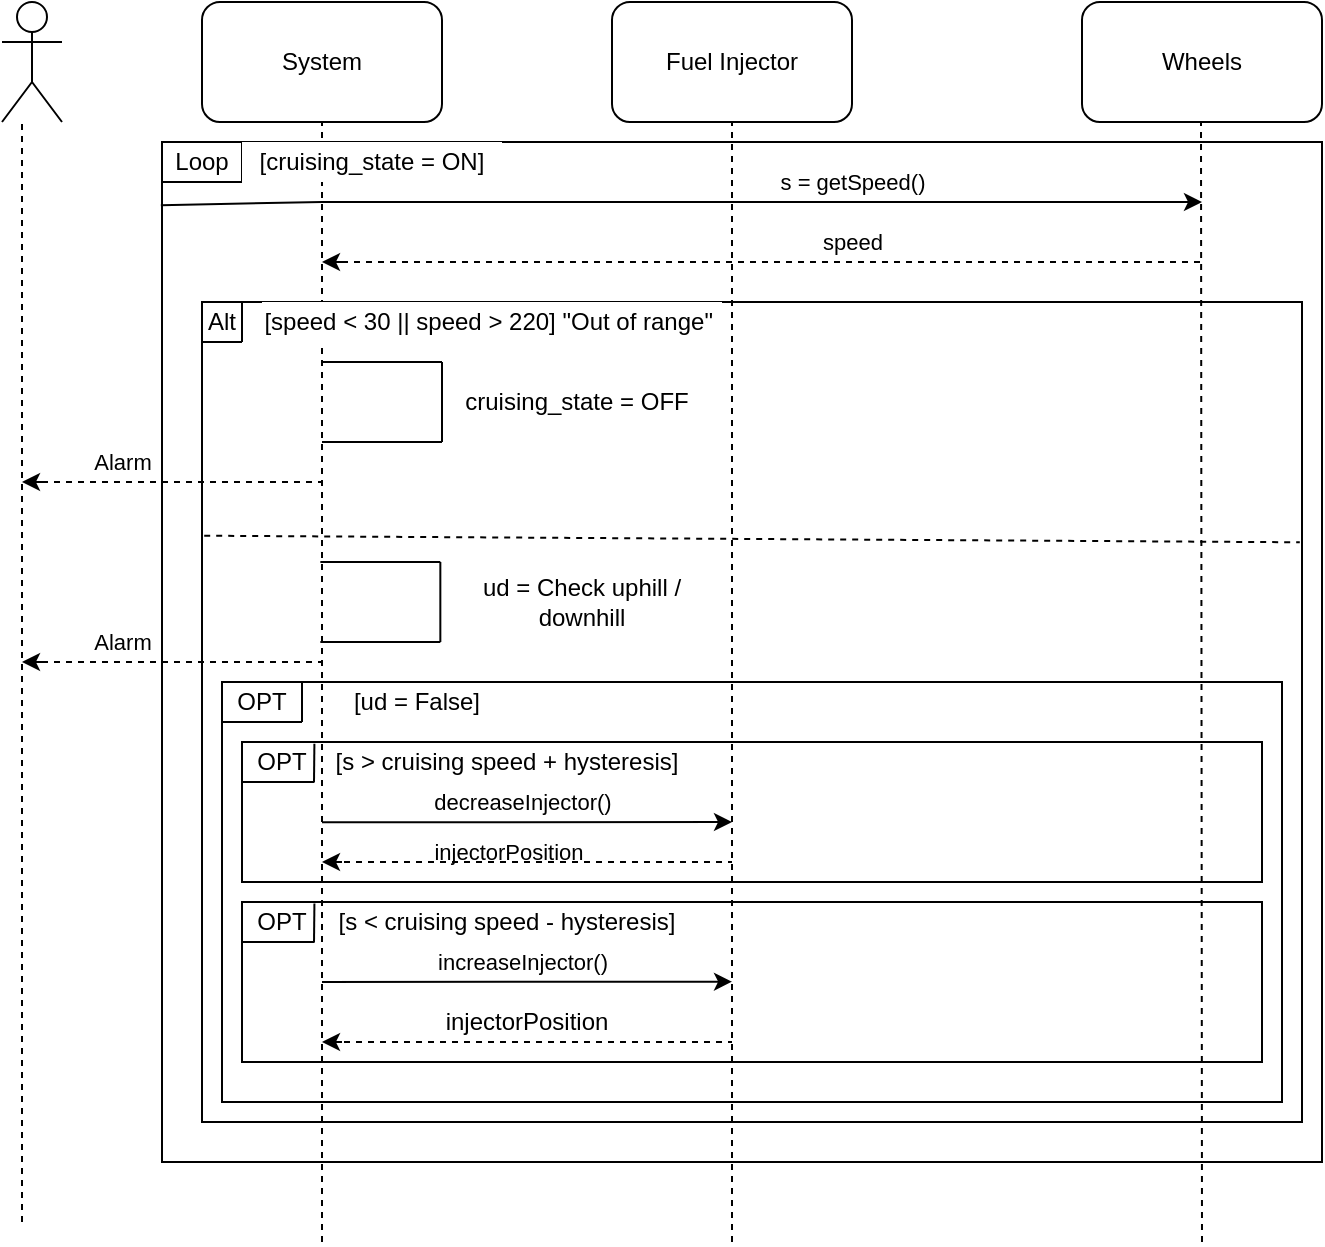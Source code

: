 <mxfile version="13.7.6" type="github">
  <diagram id="oohcMsK31R_K5vjc-oBu" name="Page-1">
    <mxGraphModel dx="346" dy="193" grid="1" gridSize="10" guides="1" tooltips="1" connect="1" arrows="1" fold="1" page="1" pageScale="1" pageWidth="850" pageHeight="1100" math="0" shadow="0">
      <root>
        <mxCell id="0" />
        <mxCell id="1" parent="0" />
        <mxCell id="4ZNIKHAv5tn5nlAOLZq5-16" value="" style="rounded=0;whiteSpace=wrap;html=1;shadow=0;glass=0;labelBackgroundColor=#ffffff;sketch=0;fillColor=none;" vertex="1" parent="1">
          <mxGeometry x="180" y="550" width="510" height="80" as="geometry" />
        </mxCell>
        <mxCell id="V6hM75bJdPSh2YWCxurH-33" value="" style="rounded=0;whiteSpace=wrap;html=1;glass=0;shadow=0;sketch=0;fillColor=none;" parent="1" vertex="1">
          <mxGeometry x="140" y="170" width="580" height="510" as="geometry" />
        </mxCell>
        <mxCell id="V6hM75bJdPSh2YWCxurH-45" value="" style="rounded=0;whiteSpace=wrap;html=1;shadow=0;glass=0;labelBackgroundColor=#ffffff;sketch=0;fillColor=none;" parent="1" vertex="1">
          <mxGeometry x="160" y="250" width="550" height="410" as="geometry" />
        </mxCell>
        <mxCell id="V6hM75bJdPSh2YWCxurH-55" value="" style="rounded=0;whiteSpace=wrap;html=1;shadow=0;glass=0;labelBackgroundColor=#ffffff;sketch=0;fillColor=none;" parent="1" vertex="1">
          <mxGeometry x="170" y="440" width="530" height="210" as="geometry" />
        </mxCell>
        <mxCell id="4ZNIKHAv5tn5nlAOLZq5-5" value="" style="rounded=0;whiteSpace=wrap;html=1;shadow=0;glass=0;labelBackgroundColor=#ffffff;sketch=0;fillColor=none;" vertex="1" parent="1">
          <mxGeometry x="180" y="470" width="510" height="70" as="geometry" />
        </mxCell>
        <mxCell id="gydI5TOfUBc6_mWB3J24-1" value="" style="shape=umlActor;verticalLabelPosition=bottom;verticalAlign=top;html=1;outlineConnect=0;align=center;" parent="1" vertex="1">
          <mxGeometry x="60" y="100" width="30" height="60" as="geometry" />
        </mxCell>
        <mxCell id="V6hM75bJdPSh2YWCxurH-1" value="" style="endArrow=none;dashed=1;html=1;" parent="1" edge="1">
          <mxGeometry width="50" height="50" relative="1" as="geometry">
            <mxPoint x="70" y="710" as="sourcePoint" />
            <mxPoint x="70" y="160" as="targetPoint" />
          </mxGeometry>
        </mxCell>
        <mxCell id="V6hM75bJdPSh2YWCxurH-4" value="System" style="rounded=1;whiteSpace=wrap;html=1;" parent="1" vertex="1">
          <mxGeometry x="160" y="100" width="120" height="60" as="geometry" />
        </mxCell>
        <mxCell id="V6hM75bJdPSh2YWCxurH-5" value="Fuel Injector" style="rounded=1;whiteSpace=wrap;html=1;" parent="1" vertex="1">
          <mxGeometry x="365" y="100" width="120" height="60" as="geometry" />
        </mxCell>
        <mxCell id="V6hM75bJdPSh2YWCxurH-7" value="Wheels" style="rounded=1;whiteSpace=wrap;html=1;" parent="1" vertex="1">
          <mxGeometry x="600" y="100" width="120" height="60" as="geometry" />
        </mxCell>
        <mxCell id="V6hM75bJdPSh2YWCxurH-8" value="" style="endArrow=none;dashed=1;html=1;entryX=0.5;entryY=1;entryDx=0;entryDy=0;" parent="1" target="V6hM75bJdPSh2YWCxurH-4" edge="1">
          <mxGeometry width="50" height="50" relative="1" as="geometry">
            <mxPoint x="220" y="720" as="sourcePoint" />
            <mxPoint x="450" y="270" as="targetPoint" />
          </mxGeometry>
        </mxCell>
        <mxCell id="V6hM75bJdPSh2YWCxurH-9" value="" style="endArrow=none;dashed=1;html=1;entryX=0.5;entryY=1;entryDx=0;entryDy=0;" parent="1" edge="1">
          <mxGeometry width="50" height="50" relative="1" as="geometry">
            <mxPoint x="425" y="720" as="sourcePoint" />
            <mxPoint x="425" y="160" as="targetPoint" />
          </mxGeometry>
        </mxCell>
        <mxCell id="V6hM75bJdPSh2YWCxurH-10" value="" style="endArrow=none;dashed=1;html=1;entryX=0.5;entryY=1;entryDx=0;entryDy=0;" parent="1" edge="1">
          <mxGeometry width="50" height="50" relative="1" as="geometry">
            <mxPoint x="660" y="720" as="sourcePoint" />
            <mxPoint x="659.5" y="160" as="targetPoint" />
          </mxGeometry>
        </mxCell>
        <mxCell id="V6hM75bJdPSh2YWCxurH-11" value="" style="endArrow=classic;html=1;" parent="1" edge="1">
          <mxGeometry width="50" height="50" relative="1" as="geometry">
            <mxPoint x="220" y="200" as="sourcePoint" />
            <mxPoint x="660" y="200" as="targetPoint" />
          </mxGeometry>
        </mxCell>
        <mxCell id="V6hM75bJdPSh2YWCxurH-12" value="s = getSpeed()" style="edgeLabel;html=1;align=center;verticalAlign=middle;resizable=0;points=[];" parent="V6hM75bJdPSh2YWCxurH-11" vertex="1" connectable="0">
          <mxGeometry x="0.17" y="-1" relative="1" as="geometry">
            <mxPoint x="7.5" y="-11" as="offset" />
          </mxGeometry>
        </mxCell>
        <mxCell id="V6hM75bJdPSh2YWCxurH-14" value="" style="endArrow=none;dashed=1;html=1;" parent="1" edge="1">
          <mxGeometry width="50" height="50" relative="1" as="geometry">
            <mxPoint x="230" y="230" as="sourcePoint" />
            <mxPoint x="660" y="230" as="targetPoint" />
          </mxGeometry>
        </mxCell>
        <mxCell id="V6hM75bJdPSh2YWCxurH-16" value="speed" style="edgeLabel;html=1;align=center;verticalAlign=middle;resizable=0;points=[];" parent="V6hM75bJdPSh2YWCxurH-14" vertex="1" connectable="0">
          <mxGeometry x="-0.149" y="-1" relative="1" as="geometry">
            <mxPoint x="71.67" y="-11" as="offset" />
          </mxGeometry>
        </mxCell>
        <mxCell id="V6hM75bJdPSh2YWCxurH-15" value="" style="endArrow=classic;html=1;" parent="1" edge="1">
          <mxGeometry width="50" height="50" relative="1" as="geometry">
            <mxPoint x="230" y="230" as="sourcePoint" />
            <mxPoint x="220" y="230" as="targetPoint" />
          </mxGeometry>
        </mxCell>
        <mxCell id="V6hM75bJdPSh2YWCxurH-17" value="" style="endArrow=none;html=1;" parent="1" edge="1">
          <mxGeometry width="50" height="50" relative="1" as="geometry">
            <mxPoint x="220" y="280" as="sourcePoint" />
            <mxPoint x="280" y="280" as="targetPoint" />
          </mxGeometry>
        </mxCell>
        <mxCell id="V6hM75bJdPSh2YWCxurH-18" value="" style="endArrow=none;html=1;" parent="1" edge="1">
          <mxGeometry width="50" height="50" relative="1" as="geometry">
            <mxPoint x="280" y="320" as="sourcePoint" />
            <mxPoint x="280" y="280" as="targetPoint" />
          </mxGeometry>
        </mxCell>
        <mxCell id="V6hM75bJdPSh2YWCxurH-19" value="" style="endArrow=none;html=1;" parent="1" edge="1">
          <mxGeometry width="50" height="50" relative="1" as="geometry">
            <mxPoint x="220" y="320" as="sourcePoint" />
            <mxPoint x="280" y="320" as="targetPoint" />
          </mxGeometry>
        </mxCell>
        <mxCell id="V6hM75bJdPSh2YWCxurH-20" value="" style="endArrow=none;dashed=1;html=1;" parent="1" edge="1">
          <mxGeometry width="50" height="50" relative="1" as="geometry">
            <mxPoint x="80" y="340" as="sourcePoint" />
            <mxPoint x="220" y="340" as="targetPoint" />
          </mxGeometry>
        </mxCell>
        <mxCell id="V6hM75bJdPSh2YWCxurH-21" value="Alarm" style="edgeLabel;html=1;align=center;verticalAlign=middle;resizable=0;points=[];labelBackgroundColor=#ffffff;" parent="V6hM75bJdPSh2YWCxurH-20" vertex="1" connectable="0">
          <mxGeometry x="-0.149" y="-1" relative="1" as="geometry">
            <mxPoint x="-19.31" y="-11" as="offset" />
          </mxGeometry>
        </mxCell>
        <mxCell id="V6hM75bJdPSh2YWCxurH-22" value="" style="endArrow=classic;html=1;" parent="1" edge="1">
          <mxGeometry width="50" height="50" relative="1" as="geometry">
            <mxPoint x="80" y="340" as="sourcePoint" />
            <mxPoint x="70" y="340" as="targetPoint" />
          </mxGeometry>
        </mxCell>
        <mxCell id="V6hM75bJdPSh2YWCxurH-24" value="" style="endArrow=none;dashed=1;html=1;entryX=0.998;entryY=0.293;entryDx=0;entryDy=0;entryPerimeter=0;exitX=0.002;exitY=0.285;exitDx=0;exitDy=0;exitPerimeter=0;" parent="1" source="V6hM75bJdPSh2YWCxurH-45" target="V6hM75bJdPSh2YWCxurH-45" edge="1">
          <mxGeometry width="50" height="50" relative="1" as="geometry">
            <mxPoint x="190" y="360" as="sourcePoint" />
            <mxPoint x="680" y="360" as="targetPoint" />
          </mxGeometry>
        </mxCell>
        <mxCell id="V6hM75bJdPSh2YWCxurH-26" value="" style="endArrow=none;html=1;" parent="1" edge="1">
          <mxGeometry width="50" height="50" relative="1" as="geometry">
            <mxPoint x="219.17" y="380" as="sourcePoint" />
            <mxPoint x="279.17" y="380" as="targetPoint" />
          </mxGeometry>
        </mxCell>
        <mxCell id="V6hM75bJdPSh2YWCxurH-27" value="" style="endArrow=none;html=1;" parent="1" edge="1">
          <mxGeometry width="50" height="50" relative="1" as="geometry">
            <mxPoint x="279.17" y="420" as="sourcePoint" />
            <mxPoint x="279.17" y="380" as="targetPoint" />
          </mxGeometry>
        </mxCell>
        <mxCell id="V6hM75bJdPSh2YWCxurH-28" value="" style="endArrow=none;html=1;" parent="1" edge="1">
          <mxGeometry width="50" height="50" relative="1" as="geometry">
            <mxPoint x="219.17" y="420" as="sourcePoint" />
            <mxPoint x="279.17" y="420" as="targetPoint" />
          </mxGeometry>
        </mxCell>
        <mxCell id="V6hM75bJdPSh2YWCxurH-29" value="" style="endArrow=none;dashed=1;html=1;" parent="1" edge="1">
          <mxGeometry width="50" height="50" relative="1" as="geometry">
            <mxPoint x="80" y="430" as="sourcePoint" />
            <mxPoint x="220" y="430" as="targetPoint" />
          </mxGeometry>
        </mxCell>
        <mxCell id="V6hM75bJdPSh2YWCxurH-30" value="Alarm" style="edgeLabel;html=1;align=center;verticalAlign=middle;resizable=0;points=[];" parent="V6hM75bJdPSh2YWCxurH-29" vertex="1" connectable="0">
          <mxGeometry x="-0.149" y="-1" relative="1" as="geometry">
            <mxPoint x="-19.31" y="-11" as="offset" />
          </mxGeometry>
        </mxCell>
        <mxCell id="V6hM75bJdPSh2YWCxurH-31" value="" style="endArrow=classic;html=1;" parent="1" edge="1">
          <mxGeometry width="50" height="50" relative="1" as="geometry">
            <mxPoint x="80" y="430" as="sourcePoint" />
            <mxPoint x="70" y="430" as="targetPoint" />
          </mxGeometry>
        </mxCell>
        <mxCell id="V6hM75bJdPSh2YWCxurH-38" value="Loop" style="text;html=1;strokeColor=none;fillColor=none;align=center;verticalAlign=middle;whiteSpace=wrap;rounded=0;shadow=0;glass=0;sketch=0;" parent="1" vertex="1">
          <mxGeometry x="140" y="170" width="40" height="20" as="geometry" />
        </mxCell>
        <mxCell id="V6hM75bJdPSh2YWCxurH-39" value="" style="endArrow=none;html=1;exitX=-0.001;exitY=0.062;exitDx=0;exitDy=0;exitPerimeter=0;" parent="1" source="V6hM75bJdPSh2YWCxurH-33" edge="1">
          <mxGeometry width="50" height="50" relative="1" as="geometry">
            <mxPoint x="170" y="250" as="sourcePoint" />
            <mxPoint x="220" y="200" as="targetPoint" />
          </mxGeometry>
        </mxCell>
        <mxCell id="V6hM75bJdPSh2YWCxurH-41" value="" style="endArrow=none;html=1;exitX=0;exitY=1;exitDx=0;exitDy=0;" parent="1" source="V6hM75bJdPSh2YWCxurH-38" edge="1">
          <mxGeometry width="50" height="50" relative="1" as="geometry">
            <mxPoint x="200" y="230" as="sourcePoint" />
            <mxPoint x="180" y="190" as="targetPoint" />
          </mxGeometry>
        </mxCell>
        <mxCell id="V6hM75bJdPSh2YWCxurH-42" value="" style="endArrow=none;html=1;entryX=1;entryY=0;entryDx=0;entryDy=0;exitX=1;exitY=1;exitDx=0;exitDy=0;" parent="1" source="V6hM75bJdPSh2YWCxurH-38" target="V6hM75bJdPSh2YWCxurH-38" edge="1">
          <mxGeometry width="50" height="50" relative="1" as="geometry">
            <mxPoint x="200" y="190" as="sourcePoint" />
            <mxPoint x="250" y="180" as="targetPoint" />
          </mxGeometry>
        </mxCell>
        <mxCell id="V6hM75bJdPSh2YWCxurH-43" value="[cruising_state = ON]" style="text;html=1;strokeColor=none;align=center;verticalAlign=middle;whiteSpace=wrap;rounded=0;shadow=0;glass=0;sketch=0;labelBackgroundColor=none;fillColor=#ffffff;" parent="1" vertex="1">
          <mxGeometry x="180" y="170" width="130" height="20" as="geometry" />
        </mxCell>
        <mxCell id="V6hM75bJdPSh2YWCxurH-46" value="Alt" style="text;html=1;strokeColor=none;fillColor=none;align=center;verticalAlign=middle;whiteSpace=wrap;rounded=0;shadow=0;glass=0;labelBackgroundColor=#ffffff;sketch=0;" parent="1" vertex="1">
          <mxGeometry x="150" y="250" width="40" height="20" as="geometry" />
        </mxCell>
        <mxCell id="V6hM75bJdPSh2YWCxurH-47" value="" style="endArrow=none;html=1;" parent="1" edge="1">
          <mxGeometry width="50" height="50" relative="1" as="geometry">
            <mxPoint x="160" y="270" as="sourcePoint" />
            <mxPoint x="180" y="270" as="targetPoint" />
          </mxGeometry>
        </mxCell>
        <mxCell id="V6hM75bJdPSh2YWCxurH-48" value="" style="endArrow=none;html=1;entryX=0.75;entryY=0;entryDx=0;entryDy=0;exitX=0.75;exitY=1;exitDx=0;exitDy=0;" parent="1" source="V6hM75bJdPSh2YWCxurH-46" target="V6hM75bJdPSh2YWCxurH-46" edge="1">
          <mxGeometry width="50" height="50" relative="1" as="geometry">
            <mxPoint x="190" y="270" as="sourcePoint" />
            <mxPoint x="270" y="260" as="targetPoint" />
          </mxGeometry>
        </mxCell>
        <mxCell id="V6hM75bJdPSh2YWCxurH-50" value="[speed &amp;lt; 30 || speed &amp;gt; 220] &quot;Out of range&quot;&amp;nbsp;" style="text;html=1;strokeColor=none;align=center;verticalAlign=middle;whiteSpace=wrap;rounded=0;shadow=0;glass=0;labelBackgroundColor=#ffffff;sketch=0;fillColor=#ffffff;" parent="1" vertex="1">
          <mxGeometry x="190" y="250" width="230" height="20" as="geometry" />
        </mxCell>
        <mxCell id="V6hM75bJdPSh2YWCxurH-53" value="cruising_state = OFF" style="text;html=1;strokeColor=none;fillColor=none;align=center;verticalAlign=middle;whiteSpace=wrap;rounded=0;shadow=0;glass=0;labelBackgroundColor=#ffffff;sketch=0;" parent="1" vertex="1">
          <mxGeometry x="280" y="290" width="135" height="20" as="geometry" />
        </mxCell>
        <mxCell id="V6hM75bJdPSh2YWCxurH-54" value="ud = Check uphill / downhill" style="text;html=1;strokeColor=none;fillColor=none;align=center;verticalAlign=middle;whiteSpace=wrap;rounded=0;shadow=0;glass=0;labelBackgroundColor=#ffffff;sketch=0;" parent="1" vertex="1">
          <mxGeometry x="280" y="380" width="140" height="40" as="geometry" />
        </mxCell>
        <mxCell id="4ZNIKHAv5tn5nlAOLZq5-1" value="OPT" style="text;html=1;strokeColor=none;fillColor=none;align=center;verticalAlign=middle;whiteSpace=wrap;rounded=0;shadow=0;glass=0;labelBackgroundColor=#ffffff;sketch=0;" vertex="1" parent="1">
          <mxGeometry x="170" y="440" width="40" height="20" as="geometry" />
        </mxCell>
        <mxCell id="4ZNIKHAv5tn5nlAOLZq5-2" value="" style="endArrow=none;html=1;entryX=1;entryY=1;entryDx=0;entryDy=0;exitX=0;exitY=1;exitDx=0;exitDy=0;" edge="1" parent="1" source="4ZNIKHAv5tn5nlAOLZq5-1" target="4ZNIKHAv5tn5nlAOLZq5-1">
          <mxGeometry width="50" height="50" relative="1" as="geometry">
            <mxPoint x="320" y="460" as="sourcePoint" />
            <mxPoint x="370" y="410" as="targetPoint" />
            <Array as="points">
              <mxPoint x="190" y="460" />
            </Array>
          </mxGeometry>
        </mxCell>
        <mxCell id="4ZNIKHAv5tn5nlAOLZq5-3" value="" style="endArrow=none;html=1;entryX=1;entryY=0;entryDx=0;entryDy=0;exitX=1;exitY=1;exitDx=0;exitDy=0;" edge="1" parent="1" source="4ZNIKHAv5tn5nlAOLZq5-1" target="4ZNIKHAv5tn5nlAOLZq5-1">
          <mxGeometry width="50" height="50" relative="1" as="geometry">
            <mxPoint x="220" y="460" as="sourcePoint" />
            <mxPoint x="370" y="410" as="targetPoint" />
          </mxGeometry>
        </mxCell>
        <mxCell id="4ZNIKHAv5tn5nlAOLZq5-4" value="[ud = False]" style="text;html=1;strokeColor=none;fillColor=none;align=center;verticalAlign=middle;whiteSpace=wrap;rounded=0;shadow=0;glass=0;labelBackgroundColor=#ffffff;sketch=0;" vertex="1" parent="1">
          <mxGeometry x="225" y="440" width="85" height="20" as="geometry" />
        </mxCell>
        <mxCell id="4ZNIKHAv5tn5nlAOLZq5-6" value="OPT" style="text;html=1;strokeColor=none;fillColor=none;align=center;verticalAlign=middle;whiteSpace=wrap;rounded=0;shadow=0;glass=0;labelBackgroundColor=#ffffff;sketch=0;" vertex="1" parent="1">
          <mxGeometry x="180" y="470" width="40" height="20" as="geometry" />
        </mxCell>
        <mxCell id="4ZNIKHAv5tn5nlAOLZq5-7" value="" style="endArrow=none;html=1;exitX=0;exitY=1;exitDx=0;exitDy=0;entryX=0.906;entryY=0.998;entryDx=0;entryDy=0;entryPerimeter=0;" edge="1" parent="1" source="4ZNIKHAv5tn5nlAOLZq5-6" target="4ZNIKHAv5tn5nlAOLZq5-6">
          <mxGeometry width="50" height="50" relative="1" as="geometry">
            <mxPoint x="270" y="510" as="sourcePoint" />
            <mxPoint x="320" y="460" as="targetPoint" />
          </mxGeometry>
        </mxCell>
        <mxCell id="4ZNIKHAv5tn5nlAOLZq5-9" value="" style="endArrow=none;html=1;entryX=0.905;entryY=0.045;entryDx=0;entryDy=0;entryPerimeter=0;" edge="1" parent="1" target="4ZNIKHAv5tn5nlAOLZq5-6">
          <mxGeometry width="50" height="50" relative="1" as="geometry">
            <mxPoint x="216" y="490" as="sourcePoint" />
            <mxPoint x="270" y="470" as="targetPoint" />
          </mxGeometry>
        </mxCell>
        <mxCell id="4ZNIKHAv5tn5nlAOLZq5-10" value="[s &amp;gt; cruising speed + hysteresis]" style="text;html=1;strokeColor=none;fillColor=none;align=center;verticalAlign=middle;whiteSpace=wrap;rounded=0;shadow=0;glass=0;labelBackgroundColor=#ffffff;sketch=0;" vertex="1" parent="1">
          <mxGeometry x="220" y="470" width="185" height="20" as="geometry" />
        </mxCell>
        <mxCell id="4ZNIKHAv5tn5nlAOLZq5-11" value="" style="endArrow=classic;html=1;" edge="1" parent="1">
          <mxGeometry width="50" height="50" relative="1" as="geometry">
            <mxPoint x="220" y="510.12" as="sourcePoint" />
            <mxPoint x="425" y="510" as="targetPoint" />
          </mxGeometry>
        </mxCell>
        <mxCell id="4ZNIKHAv5tn5nlAOLZq5-12" value="decreaseInjector()" style="edgeLabel;html=1;align=center;verticalAlign=middle;resizable=0;points=[];" vertex="1" connectable="0" parent="4ZNIKHAv5tn5nlAOLZq5-11">
          <mxGeometry x="0.349" relative="1" as="geometry">
            <mxPoint x="-38.4" y="-9.92" as="offset" />
          </mxGeometry>
        </mxCell>
        <mxCell id="4ZNIKHAv5tn5nlAOLZq5-13" value="" style="endArrow=none;dashed=1;html=1;" edge="1" parent="1">
          <mxGeometry width="50" height="50" relative="1" as="geometry">
            <mxPoint x="225" y="530" as="sourcePoint" />
            <mxPoint x="425" y="530" as="targetPoint" />
          </mxGeometry>
        </mxCell>
        <mxCell id="4ZNIKHAv5tn5nlAOLZq5-15" value="injectorPosition" style="edgeLabel;html=1;align=center;verticalAlign=middle;resizable=0;points=[];labelBackgroundColor=none;" vertex="1" connectable="0" parent="4ZNIKHAv5tn5nlAOLZq5-13">
          <mxGeometry x="-0.095" relative="1" as="geometry">
            <mxPoint x="-2.9" y="-5" as="offset" />
          </mxGeometry>
        </mxCell>
        <mxCell id="4ZNIKHAv5tn5nlAOLZq5-14" value="" style="endArrow=classic;html=1;" edge="1" parent="1">
          <mxGeometry width="50" height="50" relative="1" as="geometry">
            <mxPoint x="230" y="530" as="sourcePoint" />
            <mxPoint x="220" y="530" as="targetPoint" />
          </mxGeometry>
        </mxCell>
        <mxCell id="4ZNIKHAv5tn5nlAOLZq5-18" value="OPT" style="text;html=1;strokeColor=none;fillColor=none;align=center;verticalAlign=middle;whiteSpace=wrap;rounded=0;shadow=0;glass=0;labelBackgroundColor=#ffffff;sketch=0;" vertex="1" parent="1">
          <mxGeometry x="180" y="550" width="40" height="20" as="geometry" />
        </mxCell>
        <mxCell id="4ZNIKHAv5tn5nlAOLZq5-19" value="" style="endArrow=none;html=1;exitX=0;exitY=1;exitDx=0;exitDy=0;entryX=0.906;entryY=0.998;entryDx=0;entryDy=0;entryPerimeter=0;" edge="1" parent="1">
          <mxGeometry width="50" height="50" relative="1" as="geometry">
            <mxPoint x="180" y="570.04" as="sourcePoint" />
            <mxPoint x="216.24" y="570" as="targetPoint" />
          </mxGeometry>
        </mxCell>
        <mxCell id="4ZNIKHAv5tn5nlAOLZq5-21" value="" style="endArrow=none;html=1;exitX=0.9;exitY=1.007;exitDx=0;exitDy=0;exitPerimeter=0;entryX=0.071;entryY=0.009;entryDx=0;entryDy=0;entryPerimeter=0;" edge="1" parent="1" source="4ZNIKHAv5tn5nlAOLZq5-18" target="4ZNIKHAv5tn5nlAOLZq5-16">
          <mxGeometry width="50" height="50" relative="1" as="geometry">
            <mxPoint x="220" y="610" as="sourcePoint" />
            <mxPoint x="270" y="560" as="targetPoint" />
          </mxGeometry>
        </mxCell>
        <mxCell id="4ZNIKHAv5tn5nlAOLZq5-22" value="[s &amp;lt; cruising speed - hysteresis]" style="text;html=1;strokeColor=none;fillColor=none;align=center;verticalAlign=middle;whiteSpace=wrap;rounded=0;shadow=0;glass=0;labelBackgroundColor=none;sketch=0;" vertex="1" parent="1">
          <mxGeometry x="225" y="550" width="175" height="20" as="geometry" />
        </mxCell>
        <mxCell id="4ZNIKHAv5tn5nlAOLZq5-23" value="" style="endArrow=classic;html=1;" edge="1" parent="1">
          <mxGeometry width="50" height="50" relative="1" as="geometry">
            <mxPoint x="220" y="590" as="sourcePoint" />
            <mxPoint x="425" y="589.83" as="targetPoint" />
          </mxGeometry>
        </mxCell>
        <mxCell id="4ZNIKHAv5tn5nlAOLZq5-24" value="increaseInjector()" style="edgeLabel;html=1;align=center;verticalAlign=middle;resizable=0;points=[];" vertex="1" connectable="0" parent="4ZNIKHAv5tn5nlAOLZq5-23">
          <mxGeometry x="-0.205" relative="1" as="geometry">
            <mxPoint x="18.67" y="-9.93" as="offset" />
          </mxGeometry>
        </mxCell>
        <mxCell id="4ZNIKHAv5tn5nlAOLZq5-25" value="" style="endArrow=none;dashed=1;html=1;" edge="1" parent="1">
          <mxGeometry width="50" height="50" relative="1" as="geometry">
            <mxPoint x="225" y="620" as="sourcePoint" />
            <mxPoint x="425" y="620" as="targetPoint" />
          </mxGeometry>
        </mxCell>
        <mxCell id="4ZNIKHAv5tn5nlAOLZq5-26" value="" style="endArrow=classic;html=1;" edge="1" parent="1">
          <mxGeometry width="50" height="50" relative="1" as="geometry">
            <mxPoint x="230" y="620" as="sourcePoint" />
            <mxPoint x="220" y="620" as="targetPoint" />
          </mxGeometry>
        </mxCell>
        <mxCell id="4ZNIKHAv5tn5nlAOLZq5-27" value="injectorPosition" style="text;html=1;strokeColor=none;fillColor=none;align=center;verticalAlign=middle;whiteSpace=wrap;rounded=0;shadow=0;glass=0;labelBackgroundColor=none;sketch=0;" vertex="1" parent="1">
          <mxGeometry x="270" y="600" width="105" height="20" as="geometry" />
        </mxCell>
      </root>
    </mxGraphModel>
  </diagram>
</mxfile>
